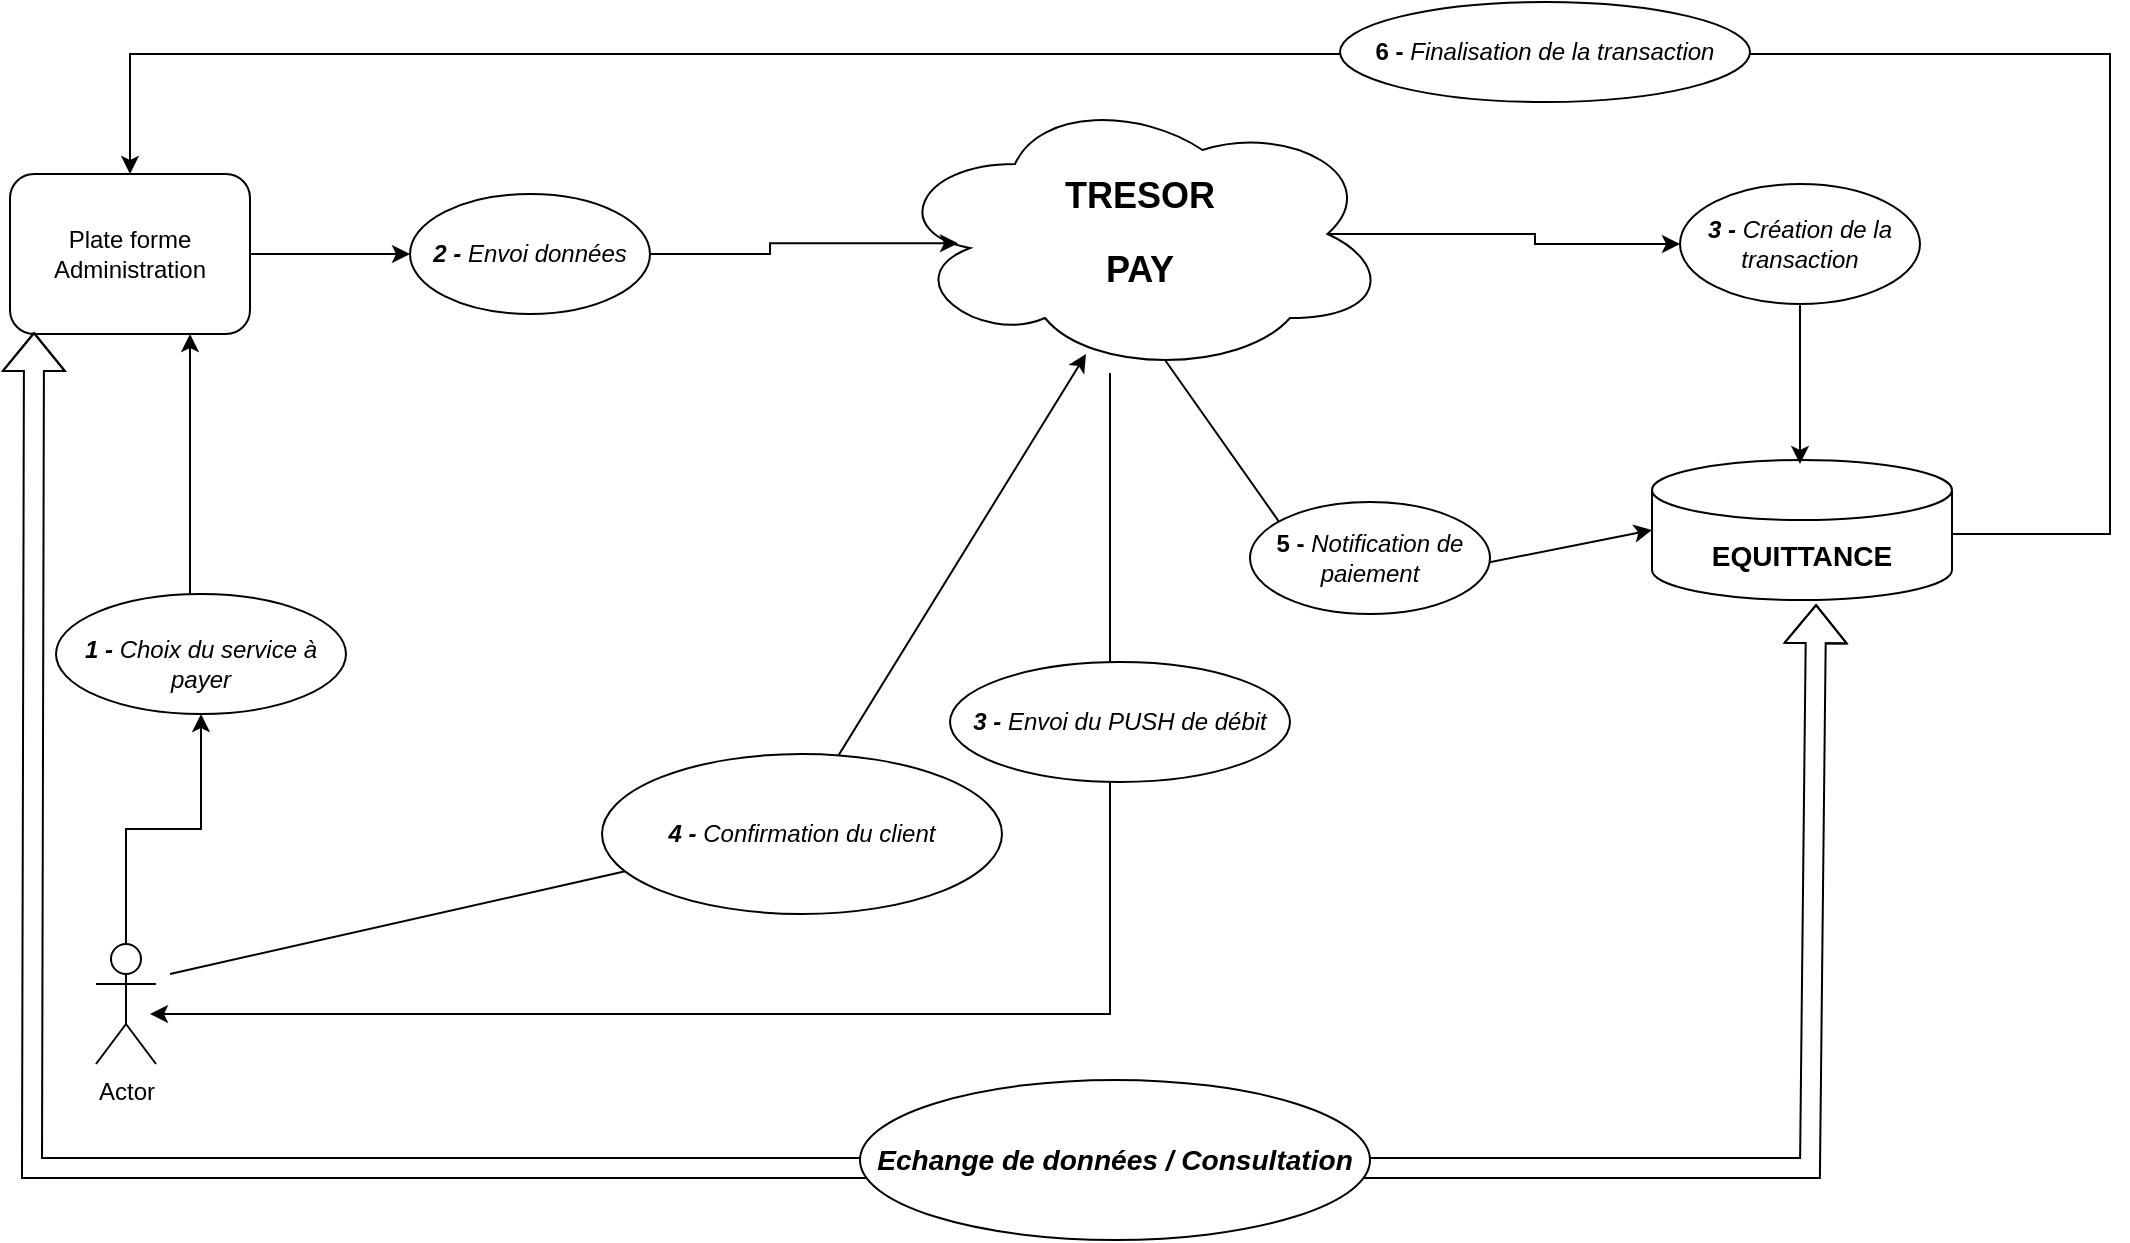 <mxfile version="20.2.2" type="github" pages="2">
  <diagram id="emtg4ziK8XBZzmeF5oYn" name="Schema 1">
    <mxGraphModel dx="1422" dy="772" grid="1" gridSize="10" guides="1" tooltips="1" connect="1" arrows="1" fold="1" page="1" pageScale="1" pageWidth="1169" pageHeight="827" math="0" shadow="0">
      <root>
        <mxCell id="0" />
        <mxCell id="1" parent="0" />
        <mxCell id="rKxUOnmC7okKNM7gupzC-6" value="" style="edgeStyle=orthogonalEdgeStyle;rounded=0;orthogonalLoop=1;jettySize=auto;html=1;" edge="1" parent="1" source="rKxUOnmC7okKNM7gupzC-1" target="rKxUOnmC7okKNM7gupzC-5">
          <mxGeometry relative="1" as="geometry" />
        </mxCell>
        <mxCell id="rKxUOnmC7okKNM7gupzC-1" value="&lt;div&gt;Plate forme &lt;br&gt;&lt;/div&gt;&lt;div&gt;Administration&lt;/div&gt;" style="rounded=1;whiteSpace=wrap;html=1;" vertex="1" parent="1">
          <mxGeometry x="50" y="140" width="120" height="80" as="geometry" />
        </mxCell>
        <mxCell id="rKxUOnmC7okKNM7gupzC-19" value="" style="edgeStyle=orthogonalEdgeStyle;rounded=0;orthogonalLoop=1;jettySize=auto;html=1;exitX=0.875;exitY=0.5;exitDx=0;exitDy=0;exitPerimeter=0;" edge="1" parent="1" source="rKxUOnmC7okKNM7gupzC-2" target="rKxUOnmC7okKNM7gupzC-18">
          <mxGeometry relative="1" as="geometry" />
        </mxCell>
        <mxCell id="rKxUOnmC7okKNM7gupzC-23" value="" style="edgeStyle=orthogonalEdgeStyle;rounded=0;orthogonalLoop=1;jettySize=auto;html=1;" edge="1" parent="1" source="rKxUOnmC7okKNM7gupzC-2">
          <mxGeometry relative="1" as="geometry">
            <mxPoint x="120" y="560" as="targetPoint" />
            <Array as="points">
              <mxPoint x="600" y="270" />
              <mxPoint x="600" y="270" />
            </Array>
          </mxGeometry>
        </mxCell>
        <mxCell id="rKxUOnmC7okKNM7gupzC-2" value="&lt;div&gt;&lt;h2&gt;&lt;b&gt;TRESOR &lt;br&gt;&lt;/b&gt;&lt;/h2&gt;&lt;/div&gt;&lt;div&gt;&lt;h2&gt;&lt;b&gt;PAY&lt;/b&gt;&lt;/h2&gt;&lt;/div&gt;" style="ellipse;shape=cloud;whiteSpace=wrap;html=1;" vertex="1" parent="1">
          <mxGeometry x="490" y="100" width="250" height="140" as="geometry" />
        </mxCell>
        <mxCell id="rKxUOnmC7okKNM7gupzC-8" value="" style="edgeStyle=orthogonalEdgeStyle;rounded=0;orthogonalLoop=1;jettySize=auto;html=1;entryX=0.136;entryY=0.533;entryDx=0;entryDy=0;entryPerimeter=0;" edge="1" parent="1" source="rKxUOnmC7okKNM7gupzC-5" target="rKxUOnmC7okKNM7gupzC-2">
          <mxGeometry relative="1" as="geometry">
            <mxPoint x="450" y="180" as="targetPoint" />
          </mxGeometry>
        </mxCell>
        <mxCell id="rKxUOnmC7okKNM7gupzC-5" value="&lt;i&gt;&lt;b&gt;2 - &lt;/b&gt;Envoi données&lt;/i&gt;" style="ellipse;whiteSpace=wrap;html=1;rounded=1;" vertex="1" parent="1">
          <mxGeometry x="250" y="150" width="120" height="60" as="geometry" />
        </mxCell>
        <mxCell id="rKxUOnmC7okKNM7gupzC-12" value="" style="edgeStyle=orthogonalEdgeStyle;rounded=0;orthogonalLoop=1;jettySize=auto;html=1;" edge="1" parent="1" source="rKxUOnmC7okKNM7gupzC-9" target="rKxUOnmC7okKNM7gupzC-11">
          <mxGeometry relative="1" as="geometry" />
        </mxCell>
        <mxCell id="rKxUOnmC7okKNM7gupzC-9" value="Actor" style="shape=umlActor;verticalLabelPosition=bottom;verticalAlign=top;html=1;outlineConnect=0;" vertex="1" parent="1">
          <mxGeometry x="93" y="525" width="30" height="60" as="geometry" />
        </mxCell>
        <mxCell id="rKxUOnmC7okKNM7gupzC-14" value="" style="edgeStyle=orthogonalEdgeStyle;rounded=0;orthogonalLoop=1;jettySize=auto;html=1;" edge="1" parent="1" source="rKxUOnmC7okKNM7gupzC-11" target="rKxUOnmC7okKNM7gupzC-1">
          <mxGeometry relative="1" as="geometry">
            <mxPoint x="95" y="225" as="targetPoint" />
            <Array as="points">
              <mxPoint x="140" y="300" />
              <mxPoint x="140" y="300" />
            </Array>
          </mxGeometry>
        </mxCell>
        <mxCell id="rKxUOnmC7okKNM7gupzC-11" value="&lt;br&gt;&lt;div&gt;&lt;i&gt;&lt;b&gt;1 - &lt;/b&gt;Choix du service à payer&lt;/i&gt;&lt;/div&gt;" style="ellipse;whiteSpace=wrap;html=1;verticalAlign=top;" vertex="1" parent="1">
          <mxGeometry x="73" y="350" width="145" height="60" as="geometry" />
        </mxCell>
        <mxCell id="rKxUOnmC7okKNM7gupzC-17" value="&lt;h3&gt;&lt;b&gt;EQUITTANCE&lt;/b&gt;&lt;/h3&gt;" style="shape=cylinder3;whiteSpace=wrap;html=1;boundedLbl=1;backgroundOutline=1;size=15;" vertex="1" parent="1">
          <mxGeometry x="871" y="283" width="150" height="70" as="geometry" />
        </mxCell>
        <mxCell id="rKxUOnmC7okKNM7gupzC-21" value="" style="edgeStyle=orthogonalEdgeStyle;rounded=0;orthogonalLoop=1;jettySize=auto;html=1;" edge="1" parent="1" source="rKxUOnmC7okKNM7gupzC-18">
          <mxGeometry relative="1" as="geometry">
            <mxPoint x="945" y="285" as="targetPoint" />
          </mxGeometry>
        </mxCell>
        <mxCell id="rKxUOnmC7okKNM7gupzC-18" value="&lt;i&gt;&lt;b&gt;3 - &lt;/b&gt;Création de la transaction&lt;/i&gt;" style="ellipse;whiteSpace=wrap;html=1;" vertex="1" parent="1">
          <mxGeometry x="885" y="145" width="120" height="60" as="geometry" />
        </mxCell>
        <mxCell id="rKxUOnmC7okKNM7gupzC-22" value="&lt;i&gt;&lt;b&gt;3 - &lt;/b&gt;Envoi du PUSH de débit&lt;/i&gt;" style="ellipse;whiteSpace=wrap;html=1;" vertex="1" parent="1">
          <mxGeometry x="520" y="384" width="170" height="60" as="geometry" />
        </mxCell>
        <mxCell id="rKxUOnmC7okKNM7gupzC-24" value="" style="endArrow=classic;html=1;rounded=0;entryX=0.392;entryY=0.929;entryDx=0;entryDy=0;entryPerimeter=0;" edge="1" parent="1" target="rKxUOnmC7okKNM7gupzC-2">
          <mxGeometry width="50" height="50" relative="1" as="geometry">
            <mxPoint x="130" y="540" as="sourcePoint" />
            <mxPoint x="180" y="490" as="targetPoint" />
            <Array as="points">
              <mxPoint x="440" y="470" />
            </Array>
          </mxGeometry>
        </mxCell>
        <mxCell id="rKxUOnmC7okKNM7gupzC-25" value="&lt;i&gt;&lt;b&gt;4 - &lt;/b&gt;Confirmation du client&lt;/i&gt;" style="ellipse;whiteSpace=wrap;html=1;" vertex="1" parent="1">
          <mxGeometry x="346" y="430" width="200" height="80" as="geometry" />
        </mxCell>
        <mxCell id="rKxUOnmC7okKNM7gupzC-26" value="" style="endArrow=classic;html=1;rounded=0;exitX=0.55;exitY=0.95;exitDx=0;exitDy=0;exitPerimeter=0;entryX=0;entryY=0.5;entryDx=0;entryDy=0;entryPerimeter=0;" edge="1" parent="1" source="rKxUOnmC7okKNM7gupzC-2" target="rKxUOnmC7okKNM7gupzC-17">
          <mxGeometry width="50" height="50" relative="1" as="geometry">
            <mxPoint x="660" y="390" as="sourcePoint" />
            <mxPoint x="870" y="320" as="targetPoint" />
            <Array as="points">
              <mxPoint x="710" y="350" />
            </Array>
          </mxGeometry>
        </mxCell>
        <mxCell id="rKxUOnmC7okKNM7gupzC-27" value="&lt;b&gt;5 - &lt;/b&gt;&lt;i&gt;Notification de paiement&lt;/i&gt;" style="ellipse;whiteSpace=wrap;html=1;" vertex="1" parent="1">
          <mxGeometry x="670" y="304" width="120" height="56" as="geometry" />
        </mxCell>
        <mxCell id="rKxUOnmC7okKNM7gupzC-28" value="" style="endArrow=classic;html=1;rounded=0;entryX=0.5;entryY=0;entryDx=0;entryDy=0;" edge="1" parent="1" target="rKxUOnmC7okKNM7gupzC-1">
          <mxGeometry width="50" height="50" relative="1" as="geometry">
            <mxPoint x="1021" y="320" as="sourcePoint" />
            <mxPoint x="1100" y="60" as="targetPoint" />
            <Array as="points">
              <mxPoint x="1100" y="320" />
              <mxPoint x="1100" y="80" />
              <mxPoint x="110" y="80" />
            </Array>
          </mxGeometry>
        </mxCell>
        <mxCell id="rKxUOnmC7okKNM7gupzC-29" value="&lt;b&gt;6 -&lt;/b&gt;&lt;i&gt;&lt;b&gt; &lt;/b&gt;Finalisation de la transaction&lt;/i&gt;" style="ellipse;whiteSpace=wrap;html=1;" vertex="1" parent="1">
          <mxGeometry x="715" y="54" width="205" height="50" as="geometry" />
        </mxCell>
        <mxCell id="rKxUOnmC7okKNM7gupzC-32" value="" style="shape=flexArrow;endArrow=classic;startArrow=classic;html=1;rounded=0;entryX=0.547;entryY=1.029;entryDx=0;entryDy=0;entryPerimeter=0;exitX=0.175;exitY=1.025;exitDx=0;exitDy=0;exitPerimeter=0;" edge="1" parent="1" target="rKxUOnmC7okKNM7gupzC-17">
          <mxGeometry width="100" height="100" relative="1" as="geometry">
            <mxPoint x="62" y="219" as="sourcePoint" />
            <mxPoint x="937" y="350" as="targetPoint" />
            <Array as="points">
              <mxPoint x="61" y="637" />
              <mxPoint x="950" y="637" />
            </Array>
          </mxGeometry>
        </mxCell>
        <mxCell id="rKxUOnmC7okKNM7gupzC-33" value="&lt;h3&gt;&lt;i&gt;Echange de données / Consultation&lt;/i&gt;&lt;/h3&gt;" style="ellipse;whiteSpace=wrap;html=1;" vertex="1" parent="1">
          <mxGeometry x="475" y="593" width="255" height="80" as="geometry" />
        </mxCell>
      </root>
    </mxGraphModel>
  </diagram>
  <diagram id="S4UqMVP65VLVEe-cqlFy" name="Parallel">
    <mxGraphModel dx="1422" dy="772" grid="1" gridSize="10" guides="1" tooltips="1" connect="1" arrows="1" fold="1" page="1" pageScale="1" pageWidth="1169" pageHeight="827" math="0" shadow="0">
      <root>
        <mxCell id="0" />
        <mxCell id="1" parent="0" />
        <mxCell id="SFOH-s8edsztGmtTqs-5-1" value="&lt;b&gt;CLIENT&lt;/b&gt;" style="rounded=1;whiteSpace=wrap;html=1;" vertex="1" parent="1">
          <mxGeometry x="30" y="40" width="120" height="40" as="geometry" />
        </mxCell>
        <mxCell id="SFOH-s8edsztGmtTqs-5-2" value="&lt;b&gt;ADMINISTRATION&lt;/b&gt;" style="rounded=1;whiteSpace=wrap;html=1;" vertex="1" parent="1">
          <mxGeometry x="360" y="40" width="120" height="40" as="geometry" />
        </mxCell>
        <mxCell id="SFOH-s8edsztGmtTqs-5-4" value="&lt;b&gt;EQUITTANCE&lt;/b&gt;" style="rounded=1;whiteSpace=wrap;html=1;" vertex="1" parent="1">
          <mxGeometry x="970" y="40" width="120" height="40" as="geometry" />
        </mxCell>
        <mxCell id="SFOH-s8edsztGmtTqs-5-8" value="" style="shape=link;html=1;rounded=0;" edge="1" parent="1">
          <mxGeometry width="100" relative="1" as="geometry">
            <mxPoint x="420" y="510" as="sourcePoint" />
            <mxPoint x="419.5" y="78" as="targetPoint" />
          </mxGeometry>
        </mxCell>
        <mxCell id="SFOH-s8edsztGmtTqs-5-13" value="" style="endArrow=diamondThin;html=1;rounded=0;strokeWidth=3;edgeStyle=elbowEdgeStyle;endFill=0;startArrow=none;" edge="1" parent="1" source="SFOH-s8edsztGmtTqs-5-15">
          <mxGeometry width="50" height="50" relative="1" as="geometry">
            <mxPoint x="90" y="117" as="sourcePoint" />
            <mxPoint x="420" y="117" as="targetPoint" />
          </mxGeometry>
        </mxCell>
        <mxCell id="SFOH-s8edsztGmtTqs-5-15" value="&lt;b&gt;1 - &lt;/b&gt;&lt;i&gt;Choix du service à payer&lt;/i&gt;" style="ellipse;whiteSpace=wrap;html=1;" vertex="1" parent="1">
          <mxGeometry x="160" y="89" width="190" height="57" as="geometry" />
        </mxCell>
        <mxCell id="SFOH-s8edsztGmtTqs-5-16" value="" style="endArrow=none;html=1;rounded=0;strokeWidth=3;edgeStyle=elbowEdgeStyle;endFill=0;" edge="1" parent="1" target="SFOH-s8edsztGmtTqs-5-15">
          <mxGeometry width="50" height="50" relative="1" as="geometry">
            <mxPoint x="90" y="117" as="sourcePoint" />
            <mxPoint x="420" y="117" as="targetPoint" />
          </mxGeometry>
        </mxCell>
        <mxCell id="mBr_EtgXTfMaPhNpzPsM-1" value="" style="endArrow=diamondThin;html=1;rounded=0;strokeWidth=3;edgeStyle=elbowEdgeStyle;endFill=0;startArrow=none;" edge="1" source="mBr_EtgXTfMaPhNpzPsM-2" parent="1">
          <mxGeometry width="50" height="50" relative="1" as="geometry">
            <mxPoint x="420" y="117" as="sourcePoint" />
            <mxPoint x="700" y="117" as="targetPoint" />
            <Array as="points" />
          </mxGeometry>
        </mxCell>
        <mxCell id="mBr_EtgXTfMaPhNpzPsM-2" value="&lt;b&gt;2 - &lt;/b&gt;&lt;br&gt;&lt;div&gt;&lt;i&gt;Envoi des données &lt;br&gt;&lt;/i&gt;&lt;/div&gt;&lt;div&gt;&lt;i&gt;de paiement&lt;/i&gt;&lt;/div&gt;" style="ellipse;whiteSpace=wrap;html=1;" vertex="1" parent="1">
          <mxGeometry x="490" y="89" width="150" height="57" as="geometry" />
        </mxCell>
        <mxCell id="mBr_EtgXTfMaPhNpzPsM-3" value="" style="endArrow=none;html=1;rounded=0;strokeWidth=3;edgeStyle=elbowEdgeStyle;endFill=0;" edge="1" target="mBr_EtgXTfMaPhNpzPsM-2" parent="1">
          <mxGeometry width="50" height="50" relative="1" as="geometry">
            <mxPoint x="420" y="117" as="sourcePoint" />
            <mxPoint x="750" y="117" as="targetPoint" />
          </mxGeometry>
        </mxCell>
        <mxCell id="AuNzvcRMAFE0IR_CfUxb-1" value="" style="endArrow=diamondThin;html=1;rounded=0;strokeWidth=3;edgeStyle=elbowEdgeStyle;endFill=0;startArrow=none;" edge="1" source="AuNzvcRMAFE0IR_CfUxb-2" parent="1">
          <mxGeometry width="50" height="50" relative="1" as="geometry">
            <mxPoint x="700" y="118" as="sourcePoint" />
            <mxPoint x="1030" y="118" as="targetPoint" />
          </mxGeometry>
        </mxCell>
        <mxCell id="AuNzvcRMAFE0IR_CfUxb-2" value="&lt;b&gt;3 - &lt;/b&gt;&lt;i&gt;Création de la transaction&lt;/i&gt;" style="ellipse;whiteSpace=wrap;html=1;" vertex="1" parent="1">
          <mxGeometry x="770" y="90" width="190" height="57" as="geometry" />
        </mxCell>
        <mxCell id="AuNzvcRMAFE0IR_CfUxb-3" value="" style="endArrow=none;html=1;rounded=0;strokeWidth=3;edgeStyle=elbowEdgeStyle;endFill=0;" edge="1" target="AuNzvcRMAFE0IR_CfUxb-2" parent="1">
          <mxGeometry width="50" height="50" relative="1" as="geometry">
            <mxPoint x="700" y="118" as="sourcePoint" />
            <mxPoint x="1030" y="118" as="targetPoint" />
          </mxGeometry>
        </mxCell>
        <mxCell id="lC-wtVzCvMe7INBoZXie-1" value="" style="shape=link;html=1;rounded=0;" edge="1" parent="1">
          <mxGeometry width="100" relative="1" as="geometry">
            <mxPoint x="700" y="600" as="sourcePoint" />
            <mxPoint x="699.5" y="80" as="targetPoint" />
          </mxGeometry>
        </mxCell>
        <mxCell id="lC-wtVzCvMe7INBoZXie-2" value="" style="shape=link;html=1;rounded=0;" edge="1" parent="1">
          <mxGeometry width="100" relative="1" as="geometry">
            <mxPoint x="1030" y="720" as="sourcePoint" />
            <mxPoint x="1032.5" y="81" as="targetPoint" />
          </mxGeometry>
        </mxCell>
        <mxCell id="lC-wtVzCvMe7INBoZXie-3" value="" style="shape=link;html=1;rounded=0;" edge="1" parent="1">
          <mxGeometry width="100" relative="1" as="geometry">
            <mxPoint x="86" y="720" as="sourcePoint" />
            <mxPoint x="85.5" y="80" as="targetPoint" />
          </mxGeometry>
        </mxCell>
        <mxCell id="lC-wtVzCvMe7INBoZXie-4" value="" style="endArrow=none;html=1;rounded=0;strokeWidth=3;endFill=0;exitX=1;exitY=0.5;exitDx=0;exitDy=0;" edge="1" parent="1" source="lC-wtVzCvMe7INBoZXie-5">
          <mxGeometry width="50" height="50" relative="1" as="geometry">
            <mxPoint x="550" y="222" as="sourcePoint" />
            <mxPoint x="700" y="223" as="targetPoint" />
          </mxGeometry>
        </mxCell>
        <mxCell id="lC-wtVzCvMe7INBoZXie-5" value="&lt;b&gt;4 - &lt;/b&gt;&lt;i&gt;Envoi du push de débit&lt;/i&gt;" style="ellipse;whiteSpace=wrap;html=1;" vertex="1" parent="1">
          <mxGeometry x="263" y="194" width="250" height="57" as="geometry" />
        </mxCell>
        <mxCell id="lC-wtVzCvMe7INBoZXie-7" value="" style="endArrow=diamondThin;html=1;rounded=0;strokeWidth=3;edgeStyle=elbowEdgeStyle;endFill=0;startArrow=none;exitX=0;exitY=0.5;exitDx=0;exitDy=0;" edge="1" parent="1" source="lC-wtVzCvMe7INBoZXie-5">
          <mxGeometry width="50" height="50" relative="1" as="geometry">
            <mxPoint x="170" y="222" as="sourcePoint" />
            <mxPoint x="90" y="223" as="targetPoint" />
            <Array as="points">
              <mxPoint x="150" y="270" />
            </Array>
          </mxGeometry>
        </mxCell>
        <mxCell id="cXkO3XC4-BpbApSbKEkF-1" value="" style="endArrow=diamondThin;html=1;rounded=0;strokeWidth=3;edgeStyle=elbowEdgeStyle;endFill=0;startArrow=none;" edge="1" source="cXkO3XC4-BpbApSbKEkF-2" parent="1">
          <mxGeometry width="50" height="50" relative="1" as="geometry">
            <mxPoint x="90" y="312" as="sourcePoint" />
            <mxPoint x="700" y="312" as="targetPoint" />
          </mxGeometry>
        </mxCell>
        <mxCell id="cXkO3XC4-BpbApSbKEkF-2" value="&lt;i&gt;&lt;b&gt;5 - &lt;/b&gt;Confirmation du client (appr, decl, rejet)&lt;/i&gt;" style="ellipse;whiteSpace=wrap;html=1;" vertex="1" parent="1">
          <mxGeometry x="240" y="284" width="300" height="57" as="geometry" />
        </mxCell>
        <mxCell id="cXkO3XC4-BpbApSbKEkF-3" value="" style="endArrow=none;html=1;rounded=0;strokeWidth=3;edgeStyle=elbowEdgeStyle;endFill=0;" edge="1" target="cXkO3XC4-BpbApSbKEkF-2" parent="1">
          <mxGeometry width="50" height="50" relative="1" as="geometry">
            <mxPoint x="90" y="312" as="sourcePoint" />
            <mxPoint x="420" y="312" as="targetPoint" />
          </mxGeometry>
        </mxCell>
        <mxCell id="jkBOSBPEbfEXPgSzquiZ-1" value="" style="endArrow=diamondThin;html=1;rounded=0;strokeWidth=3;edgeStyle=elbowEdgeStyle;endFill=0;startArrow=none;" edge="1" source="jkBOSBPEbfEXPgSzquiZ-3" parent="1">
          <mxGeometry width="50" height="50" relative="1" as="geometry">
            <mxPoint x="702" y="312" as="sourcePoint" />
            <mxPoint x="1032" y="312" as="targetPoint" />
          </mxGeometry>
        </mxCell>
        <mxCell id="jkBOSBPEbfEXPgSzquiZ-2" value="" style="endArrow=none;html=1;rounded=0;strokeWidth=3;edgeStyle=elbowEdgeStyle;endFill=0;" edge="1" target="jkBOSBPEbfEXPgSzquiZ-3" parent="1">
          <mxGeometry width="50" height="50" relative="1" as="geometry">
            <mxPoint x="702" y="312" as="sourcePoint" />
            <mxPoint x="1032" y="312" as="targetPoint" />
          </mxGeometry>
        </mxCell>
        <mxCell id="jkBOSBPEbfEXPgSzquiZ-3" value="&lt;b&gt;6 - &lt;/b&gt;&lt;i&gt;Notification du paiement&lt;/i&gt;" style="ellipse;whiteSpace=wrap;html=1;" vertex="1" parent="1">
          <mxGeometry x="772" y="284" width="190" height="57" as="geometry" />
        </mxCell>
        <mxCell id="wbOYYXbPThwuhZb-w5Ks-1" value="" style="endArrow=none;html=1;rounded=0;strokeWidth=3;edgeStyle=elbowEdgeStyle;endFill=0;startArrow=none;" edge="1" source="wbOYYXbPThwuhZb-w5Ks-3" parent="1">
          <mxGeometry width="50" height="50" relative="1" as="geometry">
            <mxPoint x="702" y="384" as="sourcePoint" />
            <mxPoint x="1032" y="384" as="targetPoint" />
          </mxGeometry>
        </mxCell>
        <mxCell id="wbOYYXbPThwuhZb-w5Ks-2" value="" style="endArrow=none;html=1;rounded=0;strokeWidth=3;edgeStyle=elbowEdgeStyle;endFill=0;startArrow=diamondThin;startFill=0;" edge="1" target="wbOYYXbPThwuhZb-w5Ks-3" parent="1">
          <mxGeometry width="50" height="50" relative="1" as="geometry">
            <mxPoint x="702" y="384" as="sourcePoint" />
            <mxPoint x="1032" y="384" as="targetPoint" />
          </mxGeometry>
        </mxCell>
        <mxCell id="wbOYYXbPThwuhZb-w5Ks-3" value="&lt;b&gt;7 - &lt;/b&gt;&lt;i&gt;Envoi des données de quittances&lt;/i&gt;" style="ellipse;whiteSpace=wrap;html=1;" vertex="1" parent="1">
          <mxGeometry x="772" y="356" width="190" height="57" as="geometry" />
        </mxCell>
        <mxCell id="wbOYYXbPThwuhZb-w5Ks-4" value="" style="endArrow=none;html=1;rounded=0;strokeWidth=3;edgeStyle=elbowEdgeStyle;endFill=0;startArrow=none;" edge="1" source="wbOYYXbPThwuhZb-w5Ks-6" parent="1">
          <mxGeometry width="50" height="50" relative="1" as="geometry">
            <mxPoint x="422" y="484" as="sourcePoint" />
            <mxPoint x="1030" y="484" as="targetPoint" />
          </mxGeometry>
        </mxCell>
        <mxCell id="wbOYYXbPThwuhZb-w5Ks-5" value="" style="endArrow=none;html=1;rounded=0;strokeWidth=3;edgeStyle=elbowEdgeStyle;endFill=0;startArrow=diamondThin;startFill=0;" edge="1" target="wbOYYXbPThwuhZb-w5Ks-6" parent="1">
          <mxGeometry width="50" height="50" relative="1" as="geometry">
            <mxPoint x="422" y="484" as="sourcePoint" />
            <mxPoint x="752" y="484" as="targetPoint" />
          </mxGeometry>
        </mxCell>
        <mxCell id="wbOYYXbPThwuhZb-w5Ks-6" value="&lt;b&gt;8 - &lt;/b&gt;&lt;i&gt;Finalisation de la transaction&lt;/i&gt;" style="ellipse;whiteSpace=wrap;html=1;" vertex="1" parent="1">
          <mxGeometry x="610" y="456" width="180" height="57" as="geometry" />
        </mxCell>
        <mxCell id="wbOYYXbPThwuhZb-w5Ks-7" value="" style="endArrow=none;html=1;rounded=0;strokeWidth=3;edgeStyle=elbowEdgeStyle;endFill=0;startArrow=none;" edge="1" source="wbOYYXbPThwuhZb-w5Ks-9" parent="1">
          <mxGeometry width="50" height="50" relative="1" as="geometry">
            <mxPoint x="422" y="684" as="sourcePoint" />
            <mxPoint x="1030" y="684" as="targetPoint" />
          </mxGeometry>
        </mxCell>
        <mxCell id="wbOYYXbPThwuhZb-w5Ks-8" value="" style="endArrow=none;html=1;rounded=0;strokeWidth=3;edgeStyle=elbowEdgeStyle;endFill=0;startArrow=diamondThin;startFill=0;" edge="1" target="wbOYYXbPThwuhZb-w5Ks-9" parent="1">
          <mxGeometry width="50" height="50" relative="1" as="geometry">
            <mxPoint x="90" y="685" as="sourcePoint" />
            <mxPoint x="752" y="684" as="targetPoint" />
          </mxGeometry>
        </mxCell>
        <mxCell id="wbOYYXbPThwuhZb-w5Ks-9" value="&lt;b&gt;10 - &lt;/b&gt;&lt;i&gt;Notification email&lt;/i&gt;" style="ellipse;whiteSpace=wrap;html=1;" vertex="1" parent="1">
          <mxGeometry x="470" y="656" width="160" height="57" as="geometry" />
        </mxCell>
        <mxCell id="wbOYYXbPThwuhZb-w5Ks-12" value="" style="endArrow=none;html=1;rounded=0;strokeWidth=3;edgeStyle=elbowEdgeStyle;endFill=0;startArrow=none;" edge="1" source="wbOYYXbPThwuhZb-w5Ks-14" parent="1">
          <mxGeometry width="50" height="50" relative="1" as="geometry">
            <mxPoint x="91" y="575" as="sourcePoint" />
            <mxPoint x="699" y="575" as="targetPoint" />
          </mxGeometry>
        </mxCell>
        <mxCell id="wbOYYXbPThwuhZb-w5Ks-13" value="" style="endArrow=none;html=1;rounded=0;strokeWidth=3;edgeStyle=elbowEdgeStyle;endFill=0;startArrow=diamondThin;startFill=0;" edge="1" target="wbOYYXbPThwuhZb-w5Ks-14" parent="1">
          <mxGeometry width="50" height="50" relative="1" as="geometry">
            <mxPoint x="89" y="576" as="sourcePoint" />
            <mxPoint x="421" y="575" as="targetPoint" />
          </mxGeometry>
        </mxCell>
        <mxCell id="wbOYYXbPThwuhZb-w5Ks-14" value="&lt;b&gt;9 - &lt;/b&gt;&lt;i&gt;Envoi SMS de débit ou de rejet&lt;/i&gt;" style="ellipse;whiteSpace=wrap;html=1;" vertex="1" parent="1">
          <mxGeometry x="279" y="547" width="180" height="57" as="geometry" />
        </mxCell>
        <mxCell id="wbOYYXbPThwuhZb-w5Ks-15" value="&lt;h2&gt;&lt;i&gt;TRESOR PAY&lt;/i&gt;&lt;/h2&gt;" style="ellipse;shape=cloud;whiteSpace=wrap;html=1;rounded=1;shadow=0;" vertex="1" parent="1">
          <mxGeometry x="599" y="9" width="191" height="80" as="geometry" />
        </mxCell>
      </root>
    </mxGraphModel>
  </diagram>
</mxfile>
